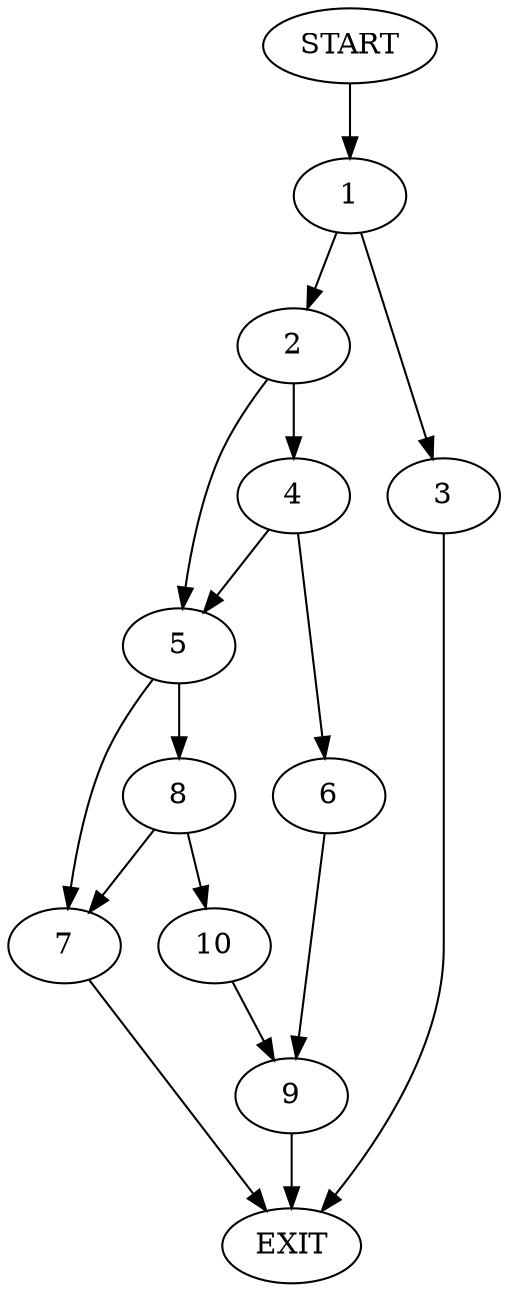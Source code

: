 digraph {
0 [label="START"]
11 [label="EXIT"]
0 -> 1
1 -> 2
1 -> 3
2 -> 4
2 -> 5
3 -> 11
4 -> 6
4 -> 5
5 -> 7
5 -> 8
6 -> 9
9 -> 11
7 -> 11
8 -> 7
8 -> 10
10 -> 9
}
